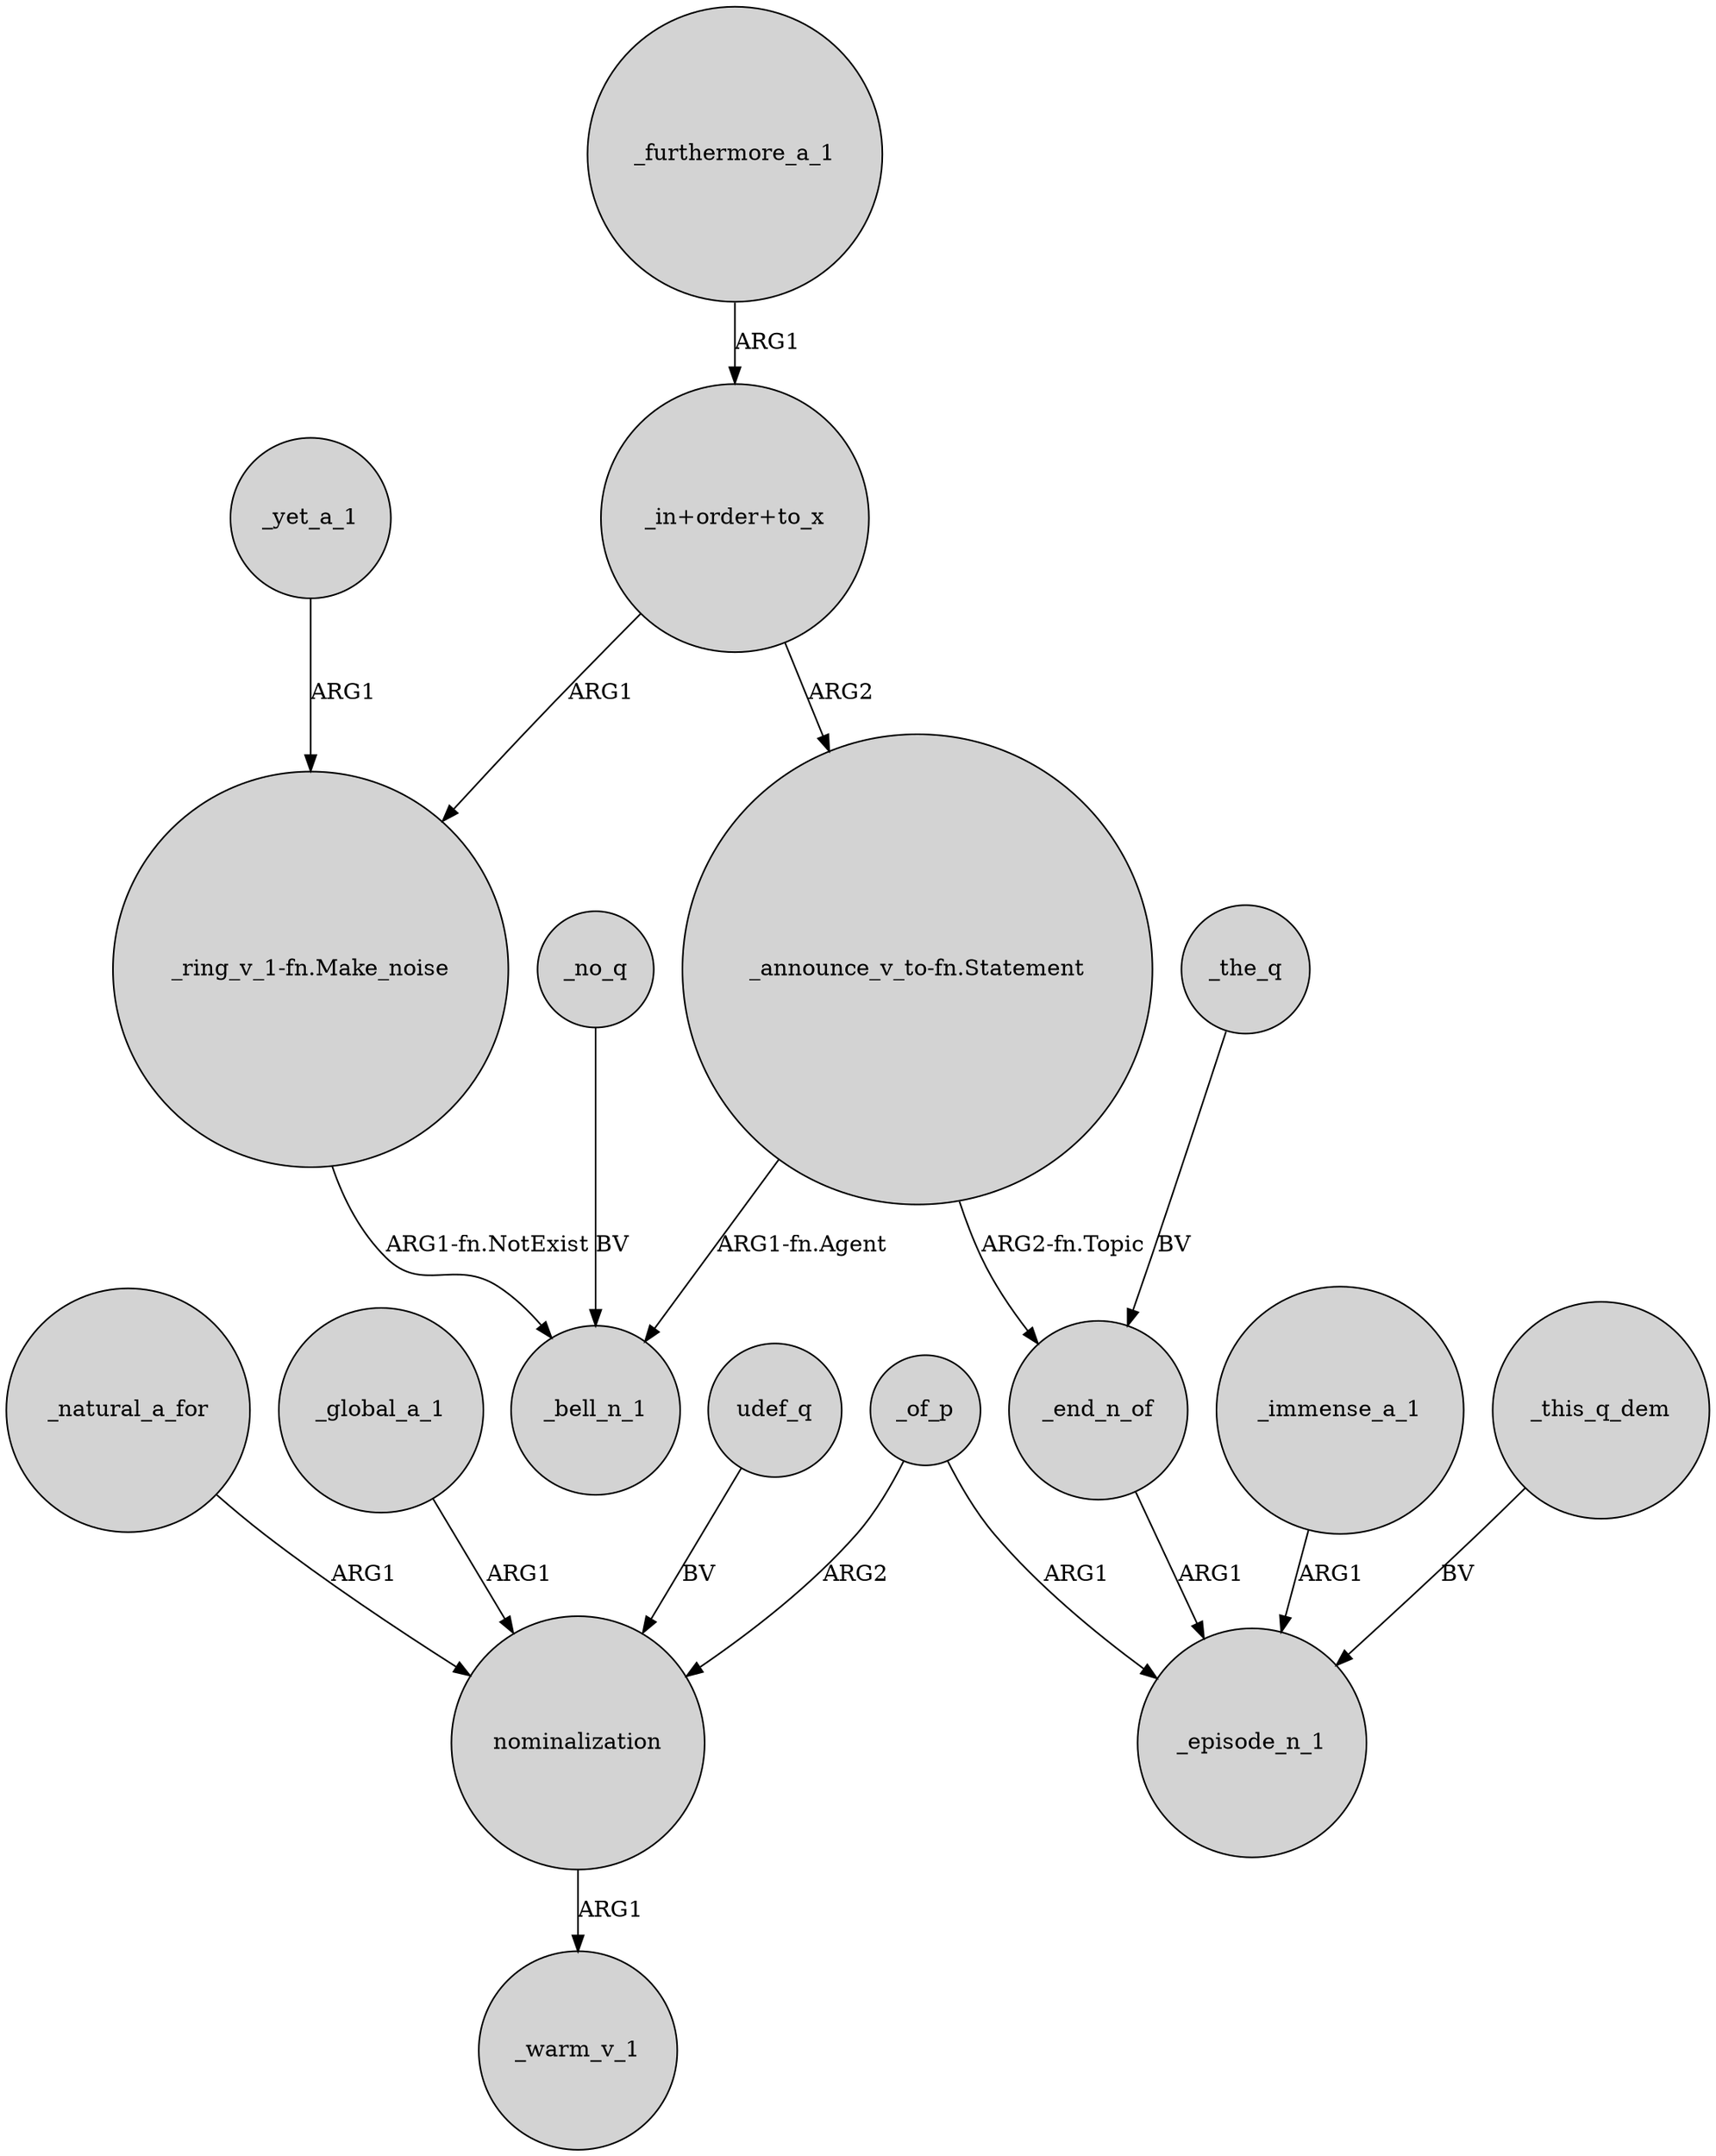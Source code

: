 digraph {
	node [shape=circle style=filled]
	_natural_a_for -> nominalization [label=ARG1]
	"_announce_v_to-fn.Statement" -> _end_n_of [label="ARG2-fn.Topic"]
	_of_p -> _episode_n_1 [label=ARG1]
	_end_n_of -> _episode_n_1 [label=ARG1]
	_yet_a_1 -> "_ring_v_1-fn.Make_noise" [label=ARG1]
	"_ring_v_1-fn.Make_noise" -> _bell_n_1 [label="ARG1-fn.NotExist"]
	_furthermore_a_1 -> "_in+order+to_x" [label=ARG1]
	_of_p -> nominalization [label=ARG2]
	_global_a_1 -> nominalization [label=ARG1]
	"_announce_v_to-fn.Statement" -> _bell_n_1 [label="ARG1-fn.Agent"]
	nominalization -> _warm_v_1 [label=ARG1]
	_immense_a_1 -> _episode_n_1 [label=ARG1]
	_no_q -> _bell_n_1 [label=BV]
	_the_q -> _end_n_of [label=BV]
	_this_q_dem -> _episode_n_1 [label=BV]
	udef_q -> nominalization [label=BV]
	"_in+order+to_x" -> "_announce_v_to-fn.Statement" [label=ARG2]
	"_in+order+to_x" -> "_ring_v_1-fn.Make_noise" [label=ARG1]
}
